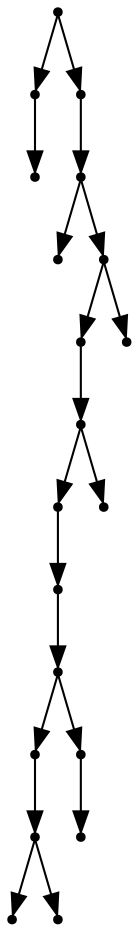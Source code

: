 digraph {
  19 [shape=point];
  1 [shape=point];
  0 [shape=point];
  18 [shape=point];
  17 [shape=point];
  2 [shape=point];
  16 [shape=point];
  14 [shape=point];
  13 [shape=point];
  11 [shape=point];
  10 [shape=point];
  9 [shape=point];
  6 [shape=point];
  5 [shape=point];
  3 [shape=point];
  4 [shape=point];
  8 [shape=point];
  7 [shape=point];
  12 [shape=point];
  15 [shape=point];
19 -> 1;
1 -> 0;
19 -> 18;
18 -> 17;
17 -> 2;
17 -> 16;
16 -> 14;
14 -> 13;
13 -> 11;
11 -> 10;
10 -> 9;
9 -> 6;
6 -> 5;
5 -> 3;
5 -> 4;
9 -> 8;
8 -> 7;
13 -> 12;
16 -> 15;
}
